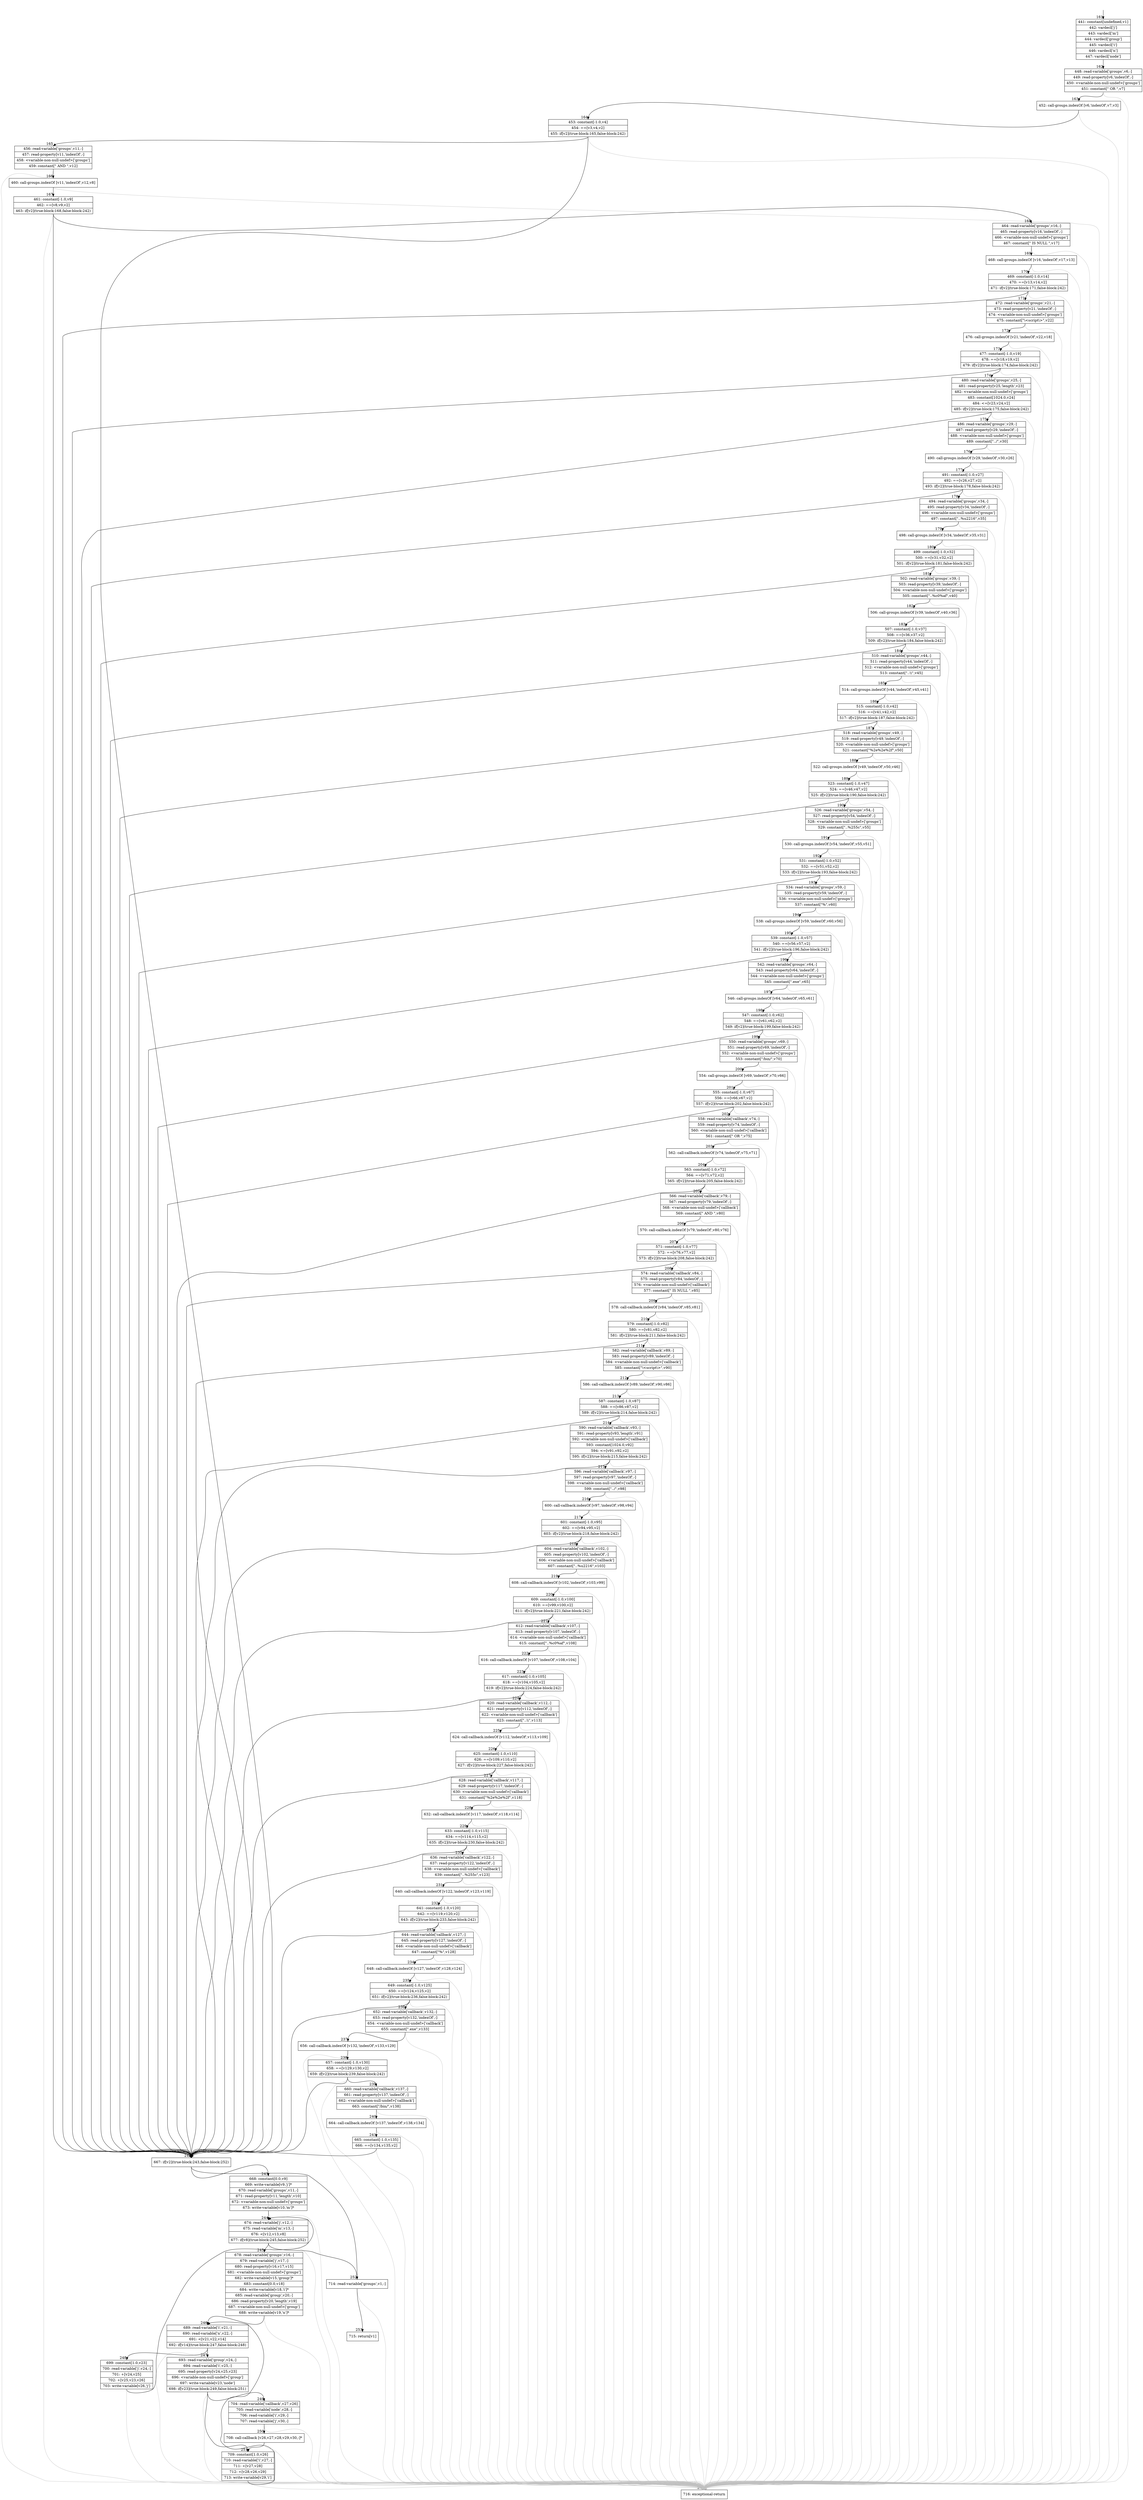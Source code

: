 digraph {
rankdir="TD"
BB_entry3[shape=none,label=""];
BB_entry3 -> BB161 [tailport=s, headport=n, headlabel="    161"]
BB161 [shape=record label="{441: constant[undefined,v1]|442: vardecl['j']|443: vardecl['m']|444: vardecl['group']|445: vardecl['i']|446: vardecl['n']|447: vardecl['node']}" ] 
BB161 -> BB162 [tailport=s, headport=n, headlabel="      162"]
BB162 [shape=record label="{448: read-variable['groups',v6,-]|449: read-property[v6,'indexOf',-]|450: \<variable-non-null-undef\>['groups']|451: constant[\" OR \",v7]}" ] 
BB162 -> BB163 [tailport=s, headport=n, headlabel="      163"]
BB162 -> BB254 [tailport=s, headport=n, color=gray, headlabel="      254"]
BB163 [shape=record label="{452: call-groups.indexOf [v6,'indexOf',v7,v3]}" ] 
BB163 -> BB164 [tailport=s, headport=n, headlabel="      164"]
BB163 -> BB254 [tailport=s, headport=n, color=gray]
BB164 [shape=record label="{453: constant[-1.0,v4]|454: ==[v3,v4,v2]|455: if[v2](true-block:165,false-block:242)}" ] 
BB164 -> BB242 [tailport=s, headport=n, headlabel="      242"]
BB164 -> BB165 [tailport=s, headport=n, headlabel="      165"]
BB164 -> BB254 [tailport=s, headport=n, color=gray]
BB165 [shape=record label="{456: read-variable['groups',v11,-]|457: read-property[v11,'indexOf',-]|458: \<variable-non-null-undef\>['groups']|459: constant[\" AND \",v12]}" ] 
BB165 -> BB166 [tailport=s, headport=n, headlabel="      166"]
BB165 -> BB254 [tailport=s, headport=n, color=gray]
BB166 [shape=record label="{460: call-groups.indexOf [v11,'indexOf',v12,v8]}" ] 
BB166 -> BB167 [tailport=s, headport=n, headlabel="      167"]
BB166 -> BB254 [tailport=s, headport=n, color=gray]
BB167 [shape=record label="{461: constant[-1.0,v9]|462: ==[v8,v9,v2]|463: if[v2](true-block:168,false-block:242)}" ] 
BB167 -> BB242 [tailport=s, headport=n]
BB167 -> BB168 [tailport=s, headport=n, headlabel="      168"]
BB167 -> BB254 [tailport=s, headport=n, color=gray]
BB168 [shape=record label="{464: read-variable['groups',v16,-]|465: read-property[v16,'indexOf',-]|466: \<variable-non-null-undef\>['groups']|467: constant[\" IS NULL \",v17]}" ] 
BB168 -> BB169 [tailport=s, headport=n, headlabel="      169"]
BB168 -> BB254 [tailport=s, headport=n, color=gray]
BB169 [shape=record label="{468: call-groups.indexOf [v16,'indexOf',v17,v13]}" ] 
BB169 -> BB170 [tailport=s, headport=n, headlabel="      170"]
BB169 -> BB254 [tailport=s, headport=n, color=gray]
BB170 [shape=record label="{469: constant[-1.0,v14]|470: ==[v13,v14,v2]|471: if[v2](true-block:171,false-block:242)}" ] 
BB170 -> BB242 [tailport=s, headport=n]
BB170 -> BB171 [tailport=s, headport=n, headlabel="      171"]
BB170 -> BB254 [tailport=s, headport=n, color=gray]
BB171 [shape=record label="{472: read-variable['groups',v21,-]|473: read-property[v21,'indexOf',-]|474: \<variable-non-null-undef\>['groups']|475: constant[\"\\\<script\\\>\",v22]}" ] 
BB171 -> BB172 [tailport=s, headport=n, headlabel="      172"]
BB171 -> BB254 [tailport=s, headport=n, color=gray]
BB172 [shape=record label="{476: call-groups.indexOf [v21,'indexOf',v22,v18]}" ] 
BB172 -> BB173 [tailport=s, headport=n, headlabel="      173"]
BB172 -> BB254 [tailport=s, headport=n, color=gray]
BB173 [shape=record label="{477: constant[-1.0,v19]|478: ==[v18,v19,v2]|479: if[v2](true-block:174,false-block:242)}" ] 
BB173 -> BB242 [tailport=s, headport=n]
BB173 -> BB174 [tailport=s, headport=n, headlabel="      174"]
BB173 -> BB254 [tailport=s, headport=n, color=gray]
BB174 [shape=record label="{480: read-variable['groups',v25,-]|481: read-property[v25,'length',v23]|482: \<variable-non-null-undef\>['groups']|483: constant[1024.0,v24]|484: \<=[v23,v24,v2]|485: if[v2](true-block:175,false-block:242)}" ] 
BB174 -> BB242 [tailport=s, headport=n]
BB174 -> BB175 [tailport=s, headport=n, headlabel="      175"]
BB174 -> BB254 [tailport=s, headport=n, color=gray]
BB175 [shape=record label="{486: read-variable['groups',v29,-]|487: read-property[v29,'indexOf',-]|488: \<variable-non-null-undef\>['groups']|489: constant[\"../\",v30]}" ] 
BB175 -> BB176 [tailport=s, headport=n, headlabel="      176"]
BB175 -> BB254 [tailport=s, headport=n, color=gray]
BB176 [shape=record label="{490: call-groups.indexOf [v29,'indexOf',v30,v26]}" ] 
BB176 -> BB177 [tailport=s, headport=n, headlabel="      177"]
BB176 -> BB254 [tailport=s, headport=n, color=gray]
BB177 [shape=record label="{491: constant[-1.0,v27]|492: ==[v26,v27,v2]|493: if[v2](true-block:178,false-block:242)}" ] 
BB177 -> BB242 [tailport=s, headport=n]
BB177 -> BB178 [tailport=s, headport=n, headlabel="      178"]
BB177 -> BB254 [tailport=s, headport=n, color=gray]
BB178 [shape=record label="{494: read-variable['groups',v34,-]|495: read-property[v34,'indexOf',-]|496: \<variable-non-null-undef\>['groups']|497: constant[\"..%u2216\",v35]}" ] 
BB178 -> BB179 [tailport=s, headport=n, headlabel="      179"]
BB178 -> BB254 [tailport=s, headport=n, color=gray]
BB179 [shape=record label="{498: call-groups.indexOf [v34,'indexOf',v35,v31]}" ] 
BB179 -> BB180 [tailport=s, headport=n, headlabel="      180"]
BB179 -> BB254 [tailport=s, headport=n, color=gray]
BB180 [shape=record label="{499: constant[-1.0,v32]|500: ==[v31,v32,v2]|501: if[v2](true-block:181,false-block:242)}" ] 
BB180 -> BB242 [tailport=s, headport=n]
BB180 -> BB181 [tailport=s, headport=n, headlabel="      181"]
BB180 -> BB254 [tailport=s, headport=n, color=gray]
BB181 [shape=record label="{502: read-variable['groups',v39,-]|503: read-property[v39,'indexOf',-]|504: \<variable-non-null-undef\>['groups']|505: constant[\"..%c0%af\",v40]}" ] 
BB181 -> BB182 [tailport=s, headport=n, headlabel="      182"]
BB181 -> BB254 [tailport=s, headport=n, color=gray]
BB182 [shape=record label="{506: call-groups.indexOf [v39,'indexOf',v40,v36]}" ] 
BB182 -> BB183 [tailport=s, headport=n, headlabel="      183"]
BB182 -> BB254 [tailport=s, headport=n, color=gray]
BB183 [shape=record label="{507: constant[-1.0,v37]|508: ==[v36,v37,v2]|509: if[v2](true-block:184,false-block:242)}" ] 
BB183 -> BB242 [tailport=s, headport=n]
BB183 -> BB184 [tailport=s, headport=n, headlabel="      184"]
BB183 -> BB254 [tailport=s, headport=n, color=gray]
BB184 [shape=record label="{510: read-variable['groups',v44,-]|511: read-property[v44,'indexOf',-]|512: \<variable-non-null-undef\>['groups']|513: constant[\"..\\\\\",v45]}" ] 
BB184 -> BB185 [tailport=s, headport=n, headlabel="      185"]
BB184 -> BB254 [tailport=s, headport=n, color=gray]
BB185 [shape=record label="{514: call-groups.indexOf [v44,'indexOf',v45,v41]}" ] 
BB185 -> BB186 [tailport=s, headport=n, headlabel="      186"]
BB185 -> BB254 [tailport=s, headport=n, color=gray]
BB186 [shape=record label="{515: constant[-1.0,v42]|516: ==[v41,v42,v2]|517: if[v2](true-block:187,false-block:242)}" ] 
BB186 -> BB242 [tailport=s, headport=n]
BB186 -> BB187 [tailport=s, headport=n, headlabel="      187"]
BB186 -> BB254 [tailport=s, headport=n, color=gray]
BB187 [shape=record label="{518: read-variable['groups',v49,-]|519: read-property[v49,'indexOf',-]|520: \<variable-non-null-undef\>['groups']|521: constant[\"%2e%2e%2f\",v50]}" ] 
BB187 -> BB188 [tailport=s, headport=n, headlabel="      188"]
BB187 -> BB254 [tailport=s, headport=n, color=gray]
BB188 [shape=record label="{522: call-groups.indexOf [v49,'indexOf',v50,v46]}" ] 
BB188 -> BB189 [tailport=s, headport=n, headlabel="      189"]
BB188 -> BB254 [tailport=s, headport=n, color=gray]
BB189 [shape=record label="{523: constant[-1.0,v47]|524: ==[v46,v47,v2]|525: if[v2](true-block:190,false-block:242)}" ] 
BB189 -> BB242 [tailport=s, headport=n]
BB189 -> BB190 [tailport=s, headport=n, headlabel="      190"]
BB189 -> BB254 [tailport=s, headport=n, color=gray]
BB190 [shape=record label="{526: read-variable['groups',v54,-]|527: read-property[v54,'indexOf',-]|528: \<variable-non-null-undef\>['groups']|529: constant[\"..%255c\",v55]}" ] 
BB190 -> BB191 [tailport=s, headport=n, headlabel="      191"]
BB190 -> BB254 [tailport=s, headport=n, color=gray]
BB191 [shape=record label="{530: call-groups.indexOf [v54,'indexOf',v55,v51]}" ] 
BB191 -> BB192 [tailport=s, headport=n, headlabel="      192"]
BB191 -> BB254 [tailport=s, headport=n, color=gray]
BB192 [shape=record label="{531: constant[-1.0,v52]|532: ==[v51,v52,v2]|533: if[v2](true-block:193,false-block:242)}" ] 
BB192 -> BB242 [tailport=s, headport=n]
BB192 -> BB193 [tailport=s, headport=n, headlabel="      193"]
BB192 -> BB254 [tailport=s, headport=n, color=gray]
BB193 [shape=record label="{534: read-variable['groups',v59,-]|535: read-property[v59,'indexOf',-]|536: \<variable-non-null-undef\>['groups']|537: constant[\"%\",v60]}" ] 
BB193 -> BB194 [tailport=s, headport=n, headlabel="      194"]
BB193 -> BB254 [tailport=s, headport=n, color=gray]
BB194 [shape=record label="{538: call-groups.indexOf [v59,'indexOf',v60,v56]}" ] 
BB194 -> BB195 [tailport=s, headport=n, headlabel="      195"]
BB194 -> BB254 [tailport=s, headport=n, color=gray]
BB195 [shape=record label="{539: constant[-1.0,v57]|540: ==[v56,v57,v2]|541: if[v2](true-block:196,false-block:242)}" ] 
BB195 -> BB242 [tailport=s, headport=n]
BB195 -> BB196 [tailport=s, headport=n, headlabel="      196"]
BB195 -> BB254 [tailport=s, headport=n, color=gray]
BB196 [shape=record label="{542: read-variable['groups',v64,-]|543: read-property[v64,'indexOf',-]|544: \<variable-non-null-undef\>['groups']|545: constant[\".exe\",v65]}" ] 
BB196 -> BB197 [tailport=s, headport=n, headlabel="      197"]
BB196 -> BB254 [tailport=s, headport=n, color=gray]
BB197 [shape=record label="{546: call-groups.indexOf [v64,'indexOf',v65,v61]}" ] 
BB197 -> BB198 [tailport=s, headport=n, headlabel="      198"]
BB197 -> BB254 [tailport=s, headport=n, color=gray]
BB198 [shape=record label="{547: constant[-1.0,v62]|548: ==[v61,v62,v2]|549: if[v2](true-block:199,false-block:242)}" ] 
BB198 -> BB242 [tailport=s, headport=n]
BB198 -> BB199 [tailport=s, headport=n, headlabel="      199"]
BB198 -> BB254 [tailport=s, headport=n, color=gray]
BB199 [shape=record label="{550: read-variable['groups',v69,-]|551: read-property[v69,'indexOf',-]|552: \<variable-non-null-undef\>['groups']|553: constant[\"/bin/\",v70]}" ] 
BB199 -> BB200 [tailport=s, headport=n, headlabel="      200"]
BB199 -> BB254 [tailport=s, headport=n, color=gray]
BB200 [shape=record label="{554: call-groups.indexOf [v69,'indexOf',v70,v66]}" ] 
BB200 -> BB201 [tailport=s, headport=n, headlabel="      201"]
BB200 -> BB254 [tailport=s, headport=n, color=gray]
BB201 [shape=record label="{555: constant[-1.0,v67]|556: ==[v66,v67,v2]|557: if[v2](true-block:202,false-block:242)}" ] 
BB201 -> BB242 [tailport=s, headport=n]
BB201 -> BB202 [tailport=s, headport=n, headlabel="      202"]
BB201 -> BB254 [tailport=s, headport=n, color=gray]
BB202 [shape=record label="{558: read-variable['callback',v74,-]|559: read-property[v74,'indexOf',-]|560: \<variable-non-null-undef\>['callback']|561: constant[\" OR \",v75]}" ] 
BB202 -> BB203 [tailport=s, headport=n, headlabel="      203"]
BB202 -> BB254 [tailport=s, headport=n, color=gray]
BB203 [shape=record label="{562: call-callback.indexOf [v74,'indexOf',v75,v71]}" ] 
BB203 -> BB204 [tailport=s, headport=n, headlabel="      204"]
BB203 -> BB254 [tailport=s, headport=n, color=gray]
BB204 [shape=record label="{563: constant[-1.0,v72]|564: ==[v71,v72,v2]|565: if[v2](true-block:205,false-block:242)}" ] 
BB204 -> BB242 [tailport=s, headport=n]
BB204 -> BB205 [tailport=s, headport=n, headlabel="      205"]
BB204 -> BB254 [tailport=s, headport=n, color=gray]
BB205 [shape=record label="{566: read-variable['callback',v79,-]|567: read-property[v79,'indexOf',-]|568: \<variable-non-null-undef\>['callback']|569: constant[\" AND \",v80]}" ] 
BB205 -> BB206 [tailport=s, headport=n, headlabel="      206"]
BB205 -> BB254 [tailport=s, headport=n, color=gray]
BB206 [shape=record label="{570: call-callback.indexOf [v79,'indexOf',v80,v76]}" ] 
BB206 -> BB207 [tailport=s, headport=n, headlabel="      207"]
BB206 -> BB254 [tailport=s, headport=n, color=gray]
BB207 [shape=record label="{571: constant[-1.0,v77]|572: ==[v76,v77,v2]|573: if[v2](true-block:208,false-block:242)}" ] 
BB207 -> BB242 [tailport=s, headport=n]
BB207 -> BB208 [tailport=s, headport=n, headlabel="      208"]
BB207 -> BB254 [tailport=s, headport=n, color=gray]
BB208 [shape=record label="{574: read-variable['callback',v84,-]|575: read-property[v84,'indexOf',-]|576: \<variable-non-null-undef\>['callback']|577: constant[\" IS NULL \",v85]}" ] 
BB208 -> BB209 [tailport=s, headport=n, headlabel="      209"]
BB208 -> BB254 [tailport=s, headport=n, color=gray]
BB209 [shape=record label="{578: call-callback.indexOf [v84,'indexOf',v85,v81]}" ] 
BB209 -> BB210 [tailport=s, headport=n, headlabel="      210"]
BB209 -> BB254 [tailport=s, headport=n, color=gray]
BB210 [shape=record label="{579: constant[-1.0,v82]|580: ==[v81,v82,v2]|581: if[v2](true-block:211,false-block:242)}" ] 
BB210 -> BB242 [tailport=s, headport=n]
BB210 -> BB211 [tailport=s, headport=n, headlabel="      211"]
BB210 -> BB254 [tailport=s, headport=n, color=gray]
BB211 [shape=record label="{582: read-variable['callback',v89,-]|583: read-property[v89,'indexOf',-]|584: \<variable-non-null-undef\>['callback']|585: constant[\"\\\<script\\\>\",v90]}" ] 
BB211 -> BB212 [tailport=s, headport=n, headlabel="      212"]
BB211 -> BB254 [tailport=s, headport=n, color=gray]
BB212 [shape=record label="{586: call-callback.indexOf [v89,'indexOf',v90,v86]}" ] 
BB212 -> BB213 [tailport=s, headport=n, headlabel="      213"]
BB212 -> BB254 [tailport=s, headport=n, color=gray]
BB213 [shape=record label="{587: constant[-1.0,v87]|588: ==[v86,v87,v2]|589: if[v2](true-block:214,false-block:242)}" ] 
BB213 -> BB242 [tailport=s, headport=n]
BB213 -> BB214 [tailport=s, headport=n, headlabel="      214"]
BB213 -> BB254 [tailport=s, headport=n, color=gray]
BB214 [shape=record label="{590: read-variable['callback',v93,-]|591: read-property[v93,'length',v91]|592: \<variable-non-null-undef\>['callback']|593: constant[1024.0,v92]|594: \<=[v91,v92,v2]|595: if[v2](true-block:215,false-block:242)}" ] 
BB214 -> BB242 [tailport=s, headport=n]
BB214 -> BB215 [tailport=s, headport=n, headlabel="      215"]
BB214 -> BB254 [tailport=s, headport=n, color=gray]
BB215 [shape=record label="{596: read-variable['callback',v97,-]|597: read-property[v97,'indexOf',-]|598: \<variable-non-null-undef\>['callback']|599: constant[\"../\",v98]}" ] 
BB215 -> BB216 [tailport=s, headport=n, headlabel="      216"]
BB215 -> BB254 [tailport=s, headport=n, color=gray]
BB216 [shape=record label="{600: call-callback.indexOf [v97,'indexOf',v98,v94]}" ] 
BB216 -> BB217 [tailport=s, headport=n, headlabel="      217"]
BB216 -> BB254 [tailport=s, headport=n, color=gray]
BB217 [shape=record label="{601: constant[-1.0,v95]|602: ==[v94,v95,v2]|603: if[v2](true-block:218,false-block:242)}" ] 
BB217 -> BB242 [tailport=s, headport=n]
BB217 -> BB218 [tailport=s, headport=n, headlabel="      218"]
BB217 -> BB254 [tailport=s, headport=n, color=gray]
BB218 [shape=record label="{604: read-variable['callback',v102,-]|605: read-property[v102,'indexOf',-]|606: \<variable-non-null-undef\>['callback']|607: constant[\"..%u2216\",v103]}" ] 
BB218 -> BB219 [tailport=s, headport=n, headlabel="      219"]
BB218 -> BB254 [tailport=s, headport=n, color=gray]
BB219 [shape=record label="{608: call-callback.indexOf [v102,'indexOf',v103,v99]}" ] 
BB219 -> BB220 [tailport=s, headport=n, headlabel="      220"]
BB219 -> BB254 [tailport=s, headport=n, color=gray]
BB220 [shape=record label="{609: constant[-1.0,v100]|610: ==[v99,v100,v2]|611: if[v2](true-block:221,false-block:242)}" ] 
BB220 -> BB242 [tailport=s, headport=n]
BB220 -> BB221 [tailport=s, headport=n, headlabel="      221"]
BB220 -> BB254 [tailport=s, headport=n, color=gray]
BB221 [shape=record label="{612: read-variable['callback',v107,-]|613: read-property[v107,'indexOf',-]|614: \<variable-non-null-undef\>['callback']|615: constant[\"..%c0%af\",v108]}" ] 
BB221 -> BB222 [tailport=s, headport=n, headlabel="      222"]
BB221 -> BB254 [tailport=s, headport=n, color=gray]
BB222 [shape=record label="{616: call-callback.indexOf [v107,'indexOf',v108,v104]}" ] 
BB222 -> BB223 [tailport=s, headport=n, headlabel="      223"]
BB222 -> BB254 [tailport=s, headport=n, color=gray]
BB223 [shape=record label="{617: constant[-1.0,v105]|618: ==[v104,v105,v2]|619: if[v2](true-block:224,false-block:242)}" ] 
BB223 -> BB242 [tailport=s, headport=n]
BB223 -> BB224 [tailport=s, headport=n, headlabel="      224"]
BB223 -> BB254 [tailport=s, headport=n, color=gray]
BB224 [shape=record label="{620: read-variable['callback',v112,-]|621: read-property[v112,'indexOf',-]|622: \<variable-non-null-undef\>['callback']|623: constant[\"..\\\\\",v113]}" ] 
BB224 -> BB225 [tailport=s, headport=n, headlabel="      225"]
BB224 -> BB254 [tailport=s, headport=n, color=gray]
BB225 [shape=record label="{624: call-callback.indexOf [v112,'indexOf',v113,v109]}" ] 
BB225 -> BB226 [tailport=s, headport=n, headlabel="      226"]
BB225 -> BB254 [tailport=s, headport=n, color=gray]
BB226 [shape=record label="{625: constant[-1.0,v110]|626: ==[v109,v110,v2]|627: if[v2](true-block:227,false-block:242)}" ] 
BB226 -> BB242 [tailport=s, headport=n]
BB226 -> BB227 [tailport=s, headport=n, headlabel="      227"]
BB226 -> BB254 [tailport=s, headport=n, color=gray]
BB227 [shape=record label="{628: read-variable['callback',v117,-]|629: read-property[v117,'indexOf',-]|630: \<variable-non-null-undef\>['callback']|631: constant[\"%2e%2e%2f\",v118]}" ] 
BB227 -> BB228 [tailport=s, headport=n, headlabel="      228"]
BB227 -> BB254 [tailport=s, headport=n, color=gray]
BB228 [shape=record label="{632: call-callback.indexOf [v117,'indexOf',v118,v114]}" ] 
BB228 -> BB229 [tailport=s, headport=n, headlabel="      229"]
BB228 -> BB254 [tailport=s, headport=n, color=gray]
BB229 [shape=record label="{633: constant[-1.0,v115]|634: ==[v114,v115,v2]|635: if[v2](true-block:230,false-block:242)}" ] 
BB229 -> BB242 [tailport=s, headport=n]
BB229 -> BB230 [tailport=s, headport=n, headlabel="      230"]
BB229 -> BB254 [tailport=s, headport=n, color=gray]
BB230 [shape=record label="{636: read-variable['callback',v122,-]|637: read-property[v122,'indexOf',-]|638: \<variable-non-null-undef\>['callback']|639: constant[\"..%255c\",v123]}" ] 
BB230 -> BB231 [tailport=s, headport=n, headlabel="      231"]
BB230 -> BB254 [tailport=s, headport=n, color=gray]
BB231 [shape=record label="{640: call-callback.indexOf [v122,'indexOf',v123,v119]}" ] 
BB231 -> BB232 [tailport=s, headport=n, headlabel="      232"]
BB231 -> BB254 [tailport=s, headport=n, color=gray]
BB232 [shape=record label="{641: constant[-1.0,v120]|642: ==[v119,v120,v2]|643: if[v2](true-block:233,false-block:242)}" ] 
BB232 -> BB242 [tailport=s, headport=n]
BB232 -> BB233 [tailport=s, headport=n, headlabel="      233"]
BB232 -> BB254 [tailport=s, headport=n, color=gray]
BB233 [shape=record label="{644: read-variable['callback',v127,-]|645: read-property[v127,'indexOf',-]|646: \<variable-non-null-undef\>['callback']|647: constant[\"%\",v128]}" ] 
BB233 -> BB234 [tailport=s, headport=n, headlabel="      234"]
BB233 -> BB254 [tailport=s, headport=n, color=gray]
BB234 [shape=record label="{648: call-callback.indexOf [v127,'indexOf',v128,v124]}" ] 
BB234 -> BB235 [tailport=s, headport=n, headlabel="      235"]
BB234 -> BB254 [tailport=s, headport=n, color=gray]
BB235 [shape=record label="{649: constant[-1.0,v125]|650: ==[v124,v125,v2]|651: if[v2](true-block:236,false-block:242)}" ] 
BB235 -> BB242 [tailport=s, headport=n]
BB235 -> BB236 [tailport=s, headport=n, headlabel="      236"]
BB235 -> BB254 [tailport=s, headport=n, color=gray]
BB236 [shape=record label="{652: read-variable['callback',v132,-]|653: read-property[v132,'indexOf',-]|654: \<variable-non-null-undef\>['callback']|655: constant[\".exe\",v133]}" ] 
BB236 -> BB237 [tailport=s, headport=n, headlabel="      237"]
BB236 -> BB254 [tailport=s, headport=n, color=gray]
BB237 [shape=record label="{656: call-callback.indexOf [v132,'indexOf',v133,v129]}" ] 
BB237 -> BB238 [tailport=s, headport=n, headlabel="      238"]
BB237 -> BB254 [tailport=s, headport=n, color=gray]
BB238 [shape=record label="{657: constant[-1.0,v130]|658: ==[v129,v130,v2]|659: if[v2](true-block:239,false-block:242)}" ] 
BB238 -> BB242 [tailport=s, headport=n]
BB238 -> BB239 [tailport=s, headport=n, headlabel="      239"]
BB238 -> BB254 [tailport=s, headport=n, color=gray]
BB239 [shape=record label="{660: read-variable['callback',v137,-]|661: read-property[v137,'indexOf',-]|662: \<variable-non-null-undef\>['callback']|663: constant[\"/bin/\",v138]}" ] 
BB239 -> BB240 [tailport=s, headport=n, headlabel="      240"]
BB239 -> BB254 [tailport=s, headport=n, color=gray]
BB240 [shape=record label="{664: call-callback.indexOf [v137,'indexOf',v138,v134]}" ] 
BB240 -> BB241 [tailport=s, headport=n, headlabel="      241"]
BB240 -> BB254 [tailport=s, headport=n, color=gray]
BB241 [shape=record label="{665: constant[-1.0,v135]|666: ==[v134,v135,v2]}" ] 
BB241 -> BB242 [tailport=s, headport=n]
BB241 -> BB254 [tailport=s, headport=n, color=gray]
BB242 [shape=record label="{667: if[v2](true-block:243,false-block:252)}" ] 
BB242 -> BB243 [tailport=s, headport=n, headlabel="      243"]
BB242 -> BB252 [tailport=s, headport=n, headlabel="      252"]
BB243 [shape=record label="{668: constant[0.0,v9]|669: write-variable[v9,'j']*|670: read-variable['groups',v11,-]|671: read-property[v11,'length',v10]|672: \<variable-non-null-undef\>['groups']|673: write-variable[v10,'m']*}" ] 
BB243 -> BB244 [tailport=s, headport=n, headlabel="      244"]
BB243 -> BB254 [tailport=s, headport=n, color=gray]
BB244 [shape=record label="{674: read-variable['j',v12,-]|675: read-variable['m',v13,-]|676: \<[v12,v13,v8]|677: if[v8](true-block:245,false-block:252)}" ] 
BB244 -> BB245 [tailport=s, headport=n, headlabel="      245"]
BB244 -> BB252 [tailport=s, headport=n]
BB244 -> BB254 [tailport=s, headport=n, color=gray]
BB245 [shape=record label="{678: read-variable['groups',v16,-]|679: read-variable['j',v17,-]|680: read-property[v16,v17,v15]|681: \<variable-non-null-undef\>['groups']|682: write-variable[v15,'group']*|683: constant[0.0,v18]|684: write-variable[v18,'i']*|685: read-variable['group',v20,-]|686: read-property[v20,'length',v19]|687: \<variable-non-null-undef\>['group']|688: write-variable[v19,'n']*}" ] 
BB245 -> BB246 [tailport=s, headport=n, headlabel="      246"]
BB245 -> BB254 [tailport=s, headport=n, color=gray]
BB246 [shape=record label="{689: read-variable['i',v21,-]|690: read-variable['n',v22,-]|691: \<[v21,v22,v14]|692: if[v14](true-block:247,false-block:248)}" ] 
BB246 -> BB247 [tailport=s, headport=n, headlabel="      247"]
BB246 -> BB248 [tailport=s, headport=n, headlabel="      248"]
BB246 -> BB254 [tailport=s, headport=n, color=gray]
BB247 [shape=record label="{693: read-variable['group',v24,-]|694: read-variable['i',v25,-]|695: read-property[v24,v25,v23]|696: \<variable-non-null-undef\>['group']|697: write-variable[v23,'node']|698: if[v23](true-block:249,false-block:251)}" ] 
BB247 -> BB249 [tailport=s, headport=n, headlabel="      249"]
BB247 -> BB251 [tailport=s, headport=n, headlabel="      251"]
BB247 -> BB254 [tailport=s, headport=n, color=gray]
BB248 [shape=record label="{699: constant[1.0,v23]|700: read-variable['j',v24,-]|701: +[v24,v25]|702: +[v25,v23,v26]|703: write-variable[v26,'j']}" ] 
BB248 -> BB244 [tailport=s, headport=n]
BB248 -> BB254 [tailport=s, headport=n, color=gray]
BB249 [shape=record label="{704: read-variable['callback',v27,v26]|705: read-variable['node',v28,-]|706: read-variable['i',v29,-]|707: read-variable['j',v30,-]}" ] 
BB249 -> BB250 [tailport=s, headport=n, headlabel="      250"]
BB249 -> BB254 [tailport=s, headport=n, color=gray]
BB250 [shape=record label="{708: call-callback [v26,v27,v28,v29,v30,-]*}" ] 
BB250 -> BB251 [tailport=s, headport=n]
BB250 -> BB254 [tailport=s, headport=n, color=gray]
BB251 [shape=record label="{709: constant[1.0,v26]|710: read-variable['i',v27,-]|711: +[v27,v28]|712: +[v28,v26,v29]|713: write-variable[v29,'i']}" ] 
BB251 -> BB246 [tailport=s, headport=n]
BB251 -> BB254 [tailport=s, headport=n, color=gray]
BB252 [shape=record label="{714: read-variable['groups',v1,-]}" ] 
BB252 -> BB253 [tailport=s, headport=n, headlabel="      253"]
BB252 -> BB254 [tailport=s, headport=n, color=gray]
BB253 [shape=record label="{715: return[v1]}" ] 
BB254 [shape=record label="{716: exceptional-return}" ] 
//#$~ 128
}
